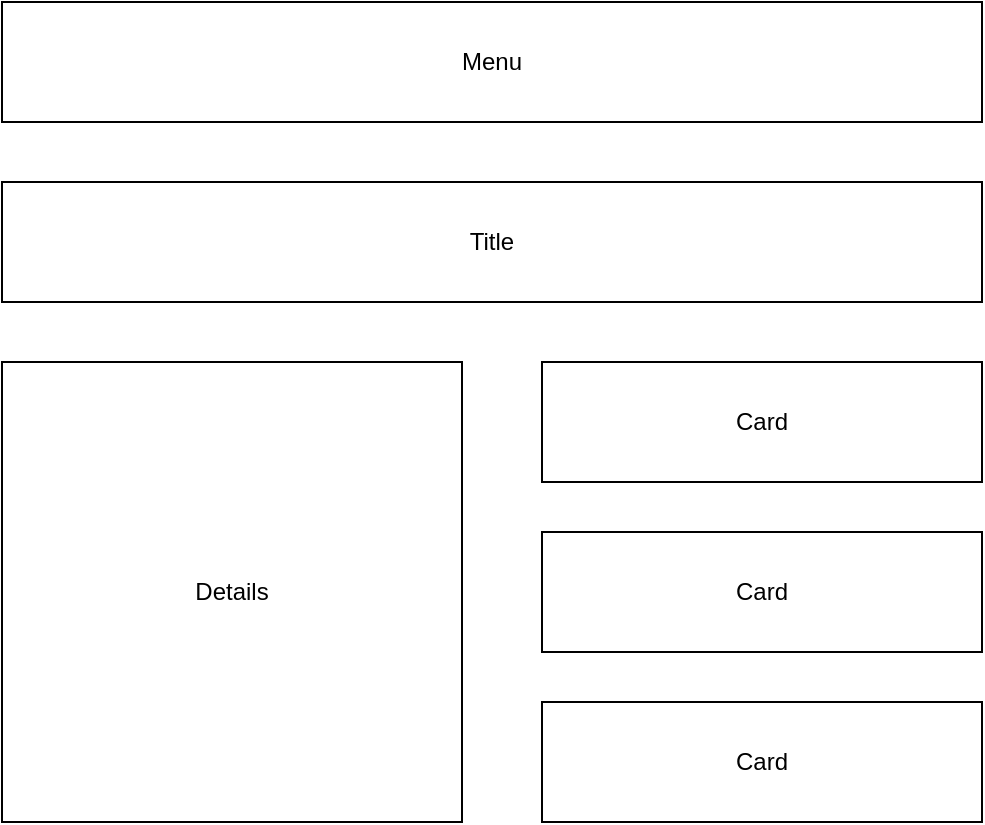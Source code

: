 <mxfile>
    <diagram id="a6zVO4LIeffwvPidC3fd" name="Page-1">
        <mxGraphModel dx="688" dy="353" grid="1" gridSize="10" guides="1" tooltips="1" connect="1" arrows="1" fold="1" page="1" pageScale="1" pageWidth="850" pageHeight="1100" math="0" shadow="0">
            <root>
                <mxCell id="0"/>
                <mxCell id="1" parent="0"/>
                <mxCell id="2" value="Menu" style="rounded=0;whiteSpace=wrap;html=1;" vertex="1" parent="1">
                    <mxGeometry x="100" y="30" width="490" height="60" as="geometry"/>
                </mxCell>
                <mxCell id="4" value="Title" style="rounded=0;whiteSpace=wrap;html=1;" vertex="1" parent="1">
                    <mxGeometry x="100" y="120" width="490" height="60" as="geometry"/>
                </mxCell>
                <mxCell id="5" value="Details" style="whiteSpace=wrap;html=1;aspect=fixed;" vertex="1" parent="1">
                    <mxGeometry x="100" y="210" width="230" height="230" as="geometry"/>
                </mxCell>
                <mxCell id="6" value="Card" style="rounded=0;whiteSpace=wrap;html=1;" vertex="1" parent="1">
                    <mxGeometry x="370" y="210" width="220" height="60" as="geometry"/>
                </mxCell>
                <mxCell id="7" value="Card" style="rounded=0;whiteSpace=wrap;html=1;" vertex="1" parent="1">
                    <mxGeometry x="370" y="295" width="220" height="60" as="geometry"/>
                </mxCell>
                <mxCell id="8" value="Card" style="rounded=0;whiteSpace=wrap;html=1;" vertex="1" parent="1">
                    <mxGeometry x="370" y="380" width="220" height="60" as="geometry"/>
                </mxCell>
            </root>
        </mxGraphModel>
    </diagram>
</mxfile>
